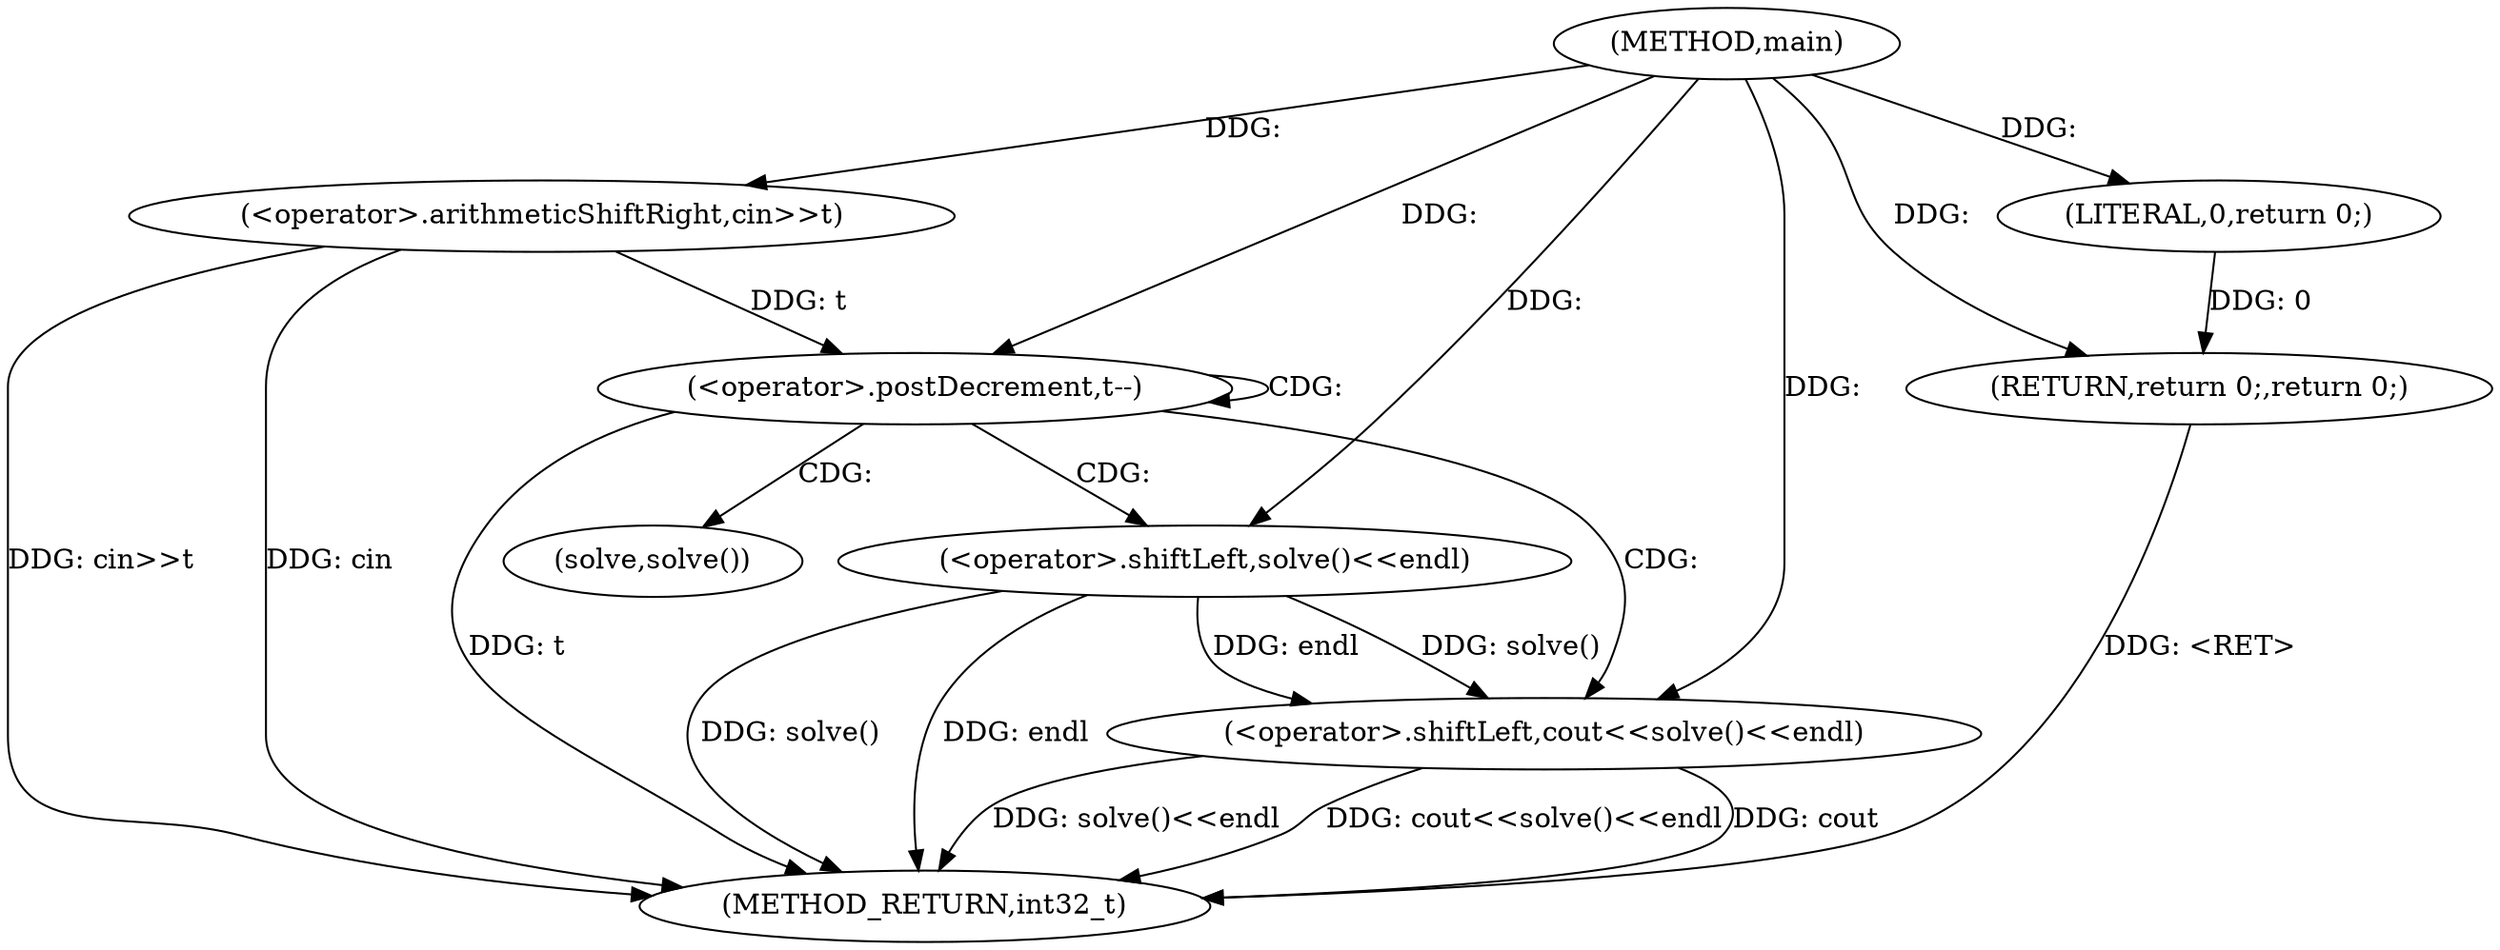 digraph "main" {  
"1000178" [label = "(METHOD,main)" ]
"1000195" [label = "(METHOD_RETURN,int32_t)" ]
"1000181" [label = "(<operator>.arithmeticShiftRight,cin>>t)" ]
"1000193" [label = "(RETURN,return 0;,return 0;)" ]
"1000185" [label = "(<operator>.postDecrement,t--)" ]
"1000194" [label = "(LITERAL,0,return 0;)" ]
"1000188" [label = "(<operator>.shiftLeft,cout<<solve()<<endl)" ]
"1000190" [label = "(<operator>.shiftLeft,solve()<<endl)" ]
"1000191" [label = "(solve,solve())" ]
  "1000193" -> "1000195"  [ label = "DDG: <RET>"] 
  "1000181" -> "1000195"  [ label = "DDG: cin>>t"] 
  "1000185" -> "1000195"  [ label = "DDG: t"] 
  "1000190" -> "1000195"  [ label = "DDG: solve()"] 
  "1000188" -> "1000195"  [ label = "DDG: solve()<<endl"] 
  "1000188" -> "1000195"  [ label = "DDG: cout<<solve()<<endl"] 
  "1000181" -> "1000195"  [ label = "DDG: cin"] 
  "1000188" -> "1000195"  [ label = "DDG: cout"] 
  "1000190" -> "1000195"  [ label = "DDG: endl"] 
  "1000194" -> "1000193"  [ label = "DDG: 0"] 
  "1000178" -> "1000193"  [ label = "DDG: "] 
  "1000178" -> "1000181"  [ label = "DDG: "] 
  "1000178" -> "1000194"  [ label = "DDG: "] 
  "1000181" -> "1000185"  [ label = "DDG: t"] 
  "1000178" -> "1000185"  [ label = "DDG: "] 
  "1000178" -> "1000188"  [ label = "DDG: "] 
  "1000190" -> "1000188"  [ label = "DDG: solve()"] 
  "1000190" -> "1000188"  [ label = "DDG: endl"] 
  "1000178" -> "1000190"  [ label = "DDG: "] 
  "1000185" -> "1000188"  [ label = "CDG: "] 
  "1000185" -> "1000191"  [ label = "CDG: "] 
  "1000185" -> "1000190"  [ label = "CDG: "] 
  "1000185" -> "1000185"  [ label = "CDG: "] 
}

